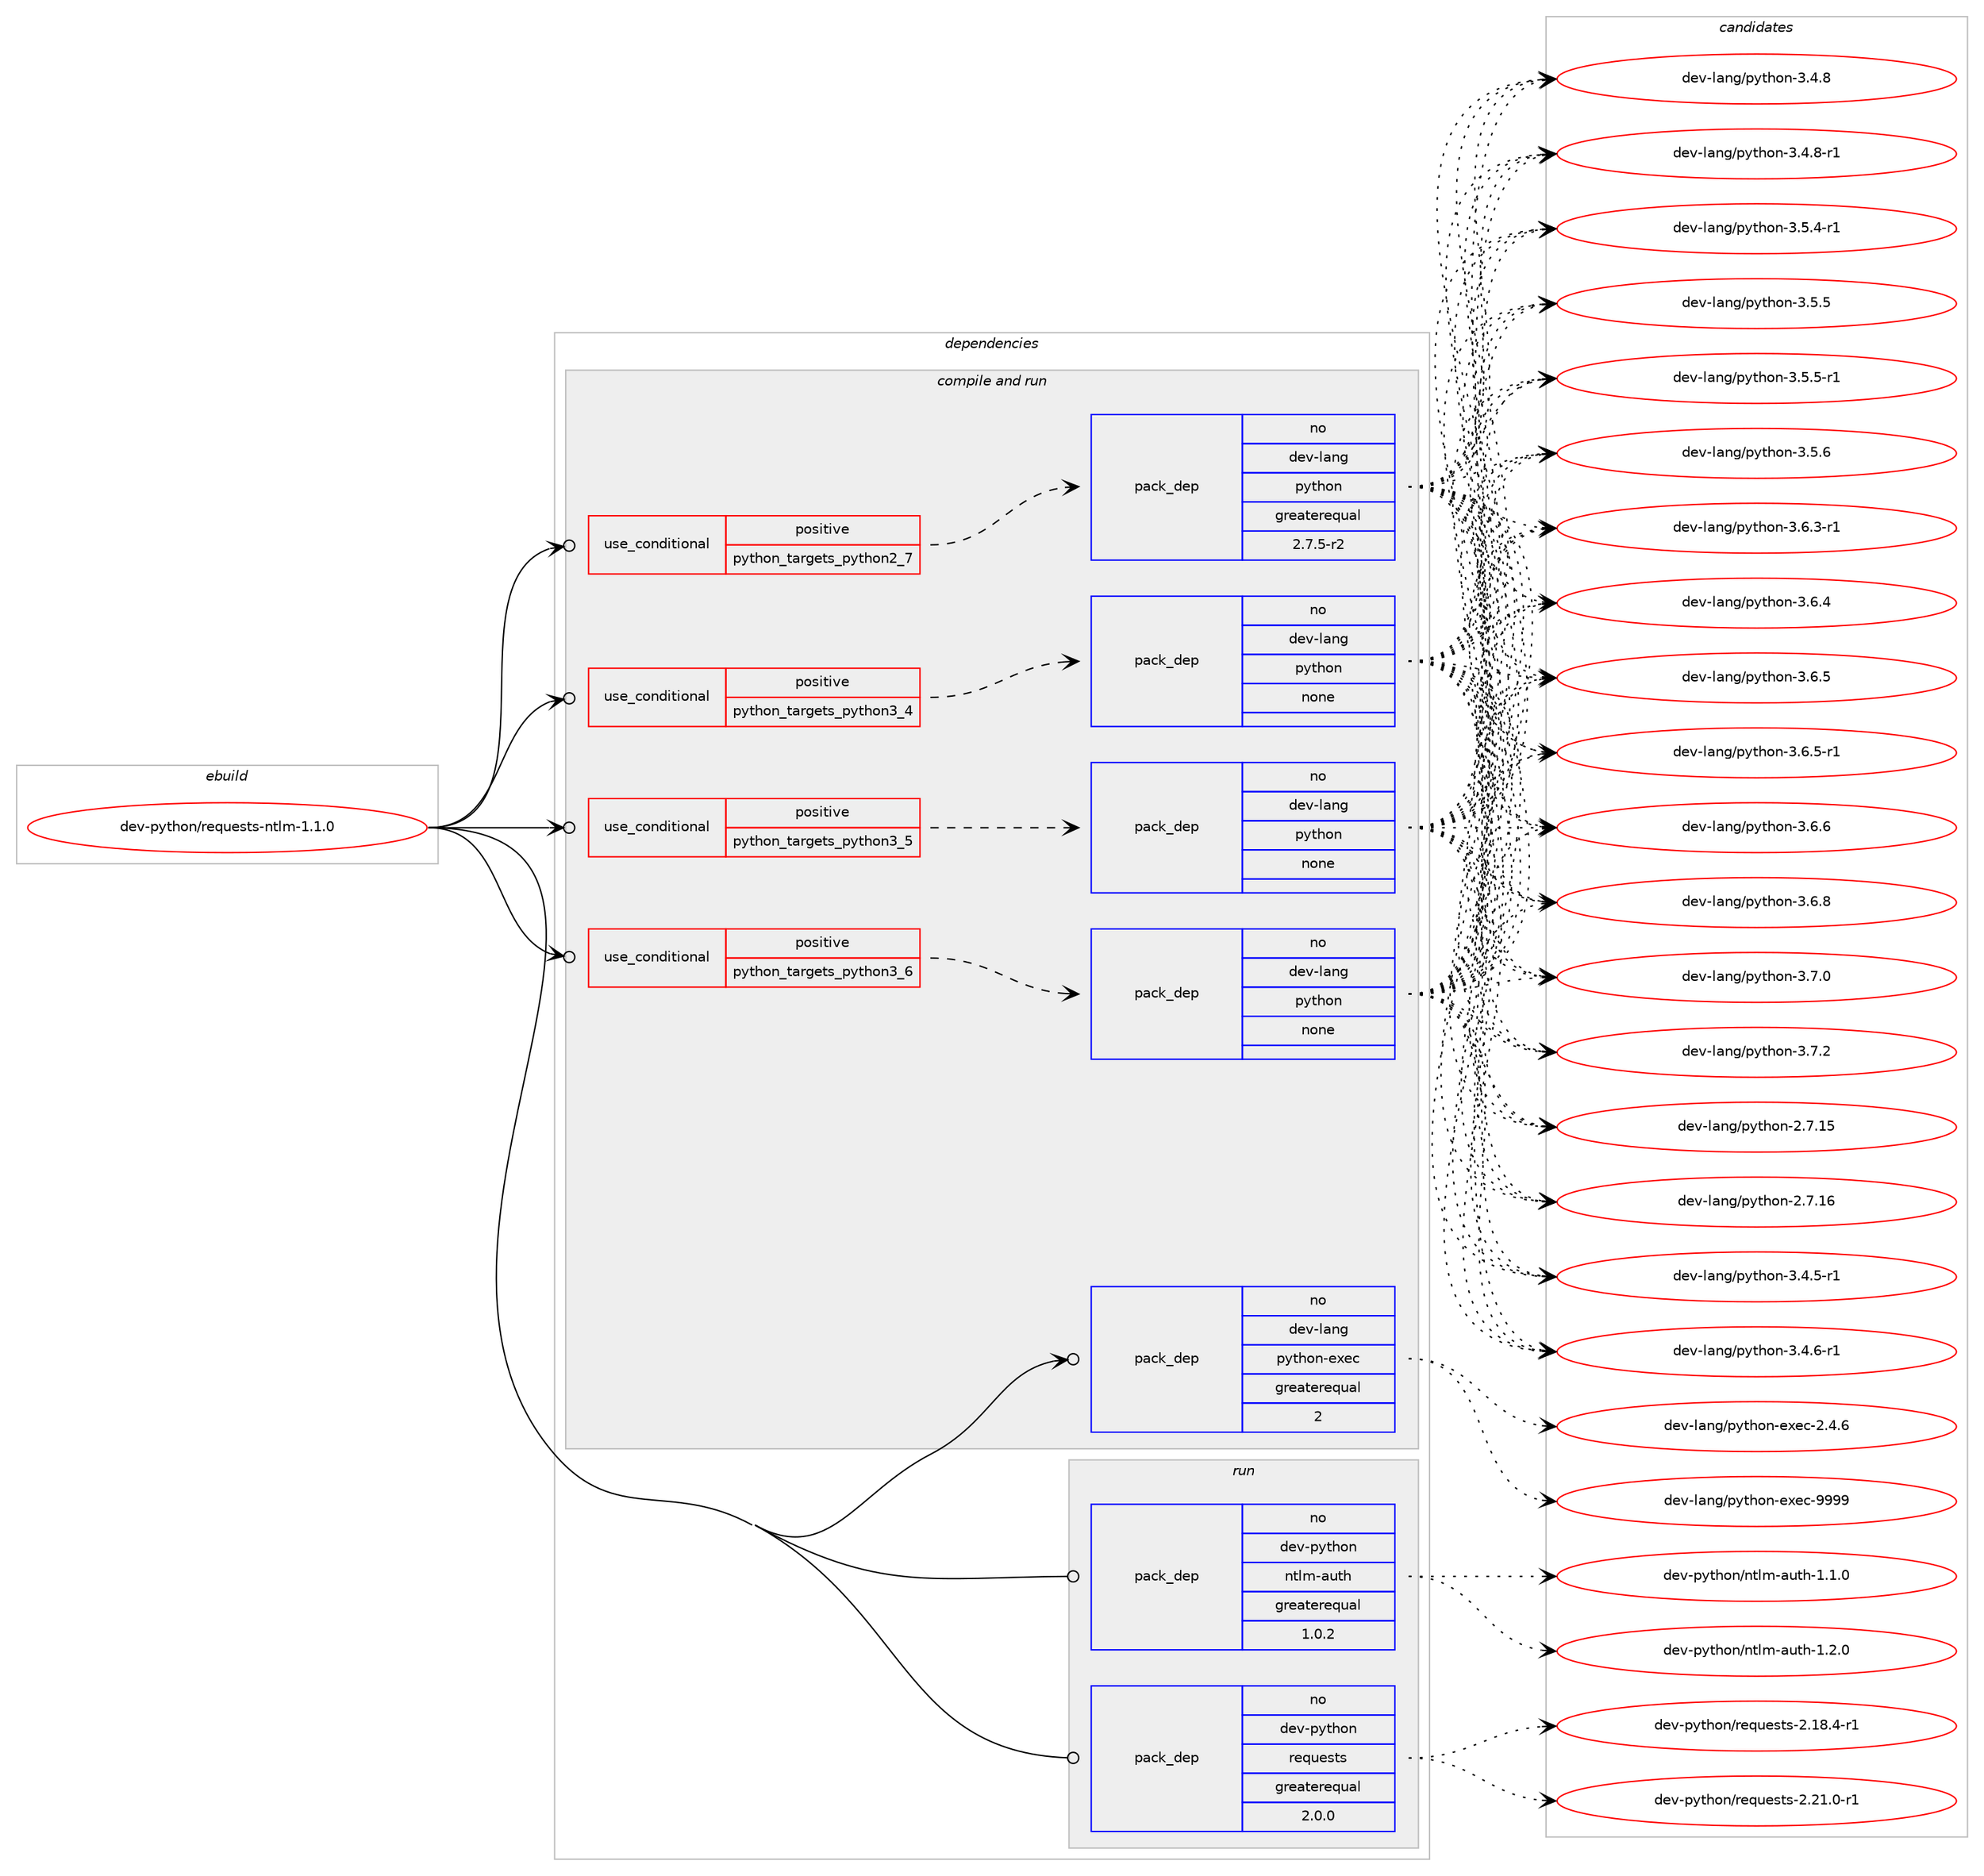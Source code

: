 digraph prolog {

# *************
# Graph options
# *************

newrank=true;
concentrate=true;
compound=true;
graph [rankdir=LR,fontname=Helvetica,fontsize=10,ranksep=1.5];#, ranksep=2.5, nodesep=0.2];
edge  [arrowhead=vee];
node  [fontname=Helvetica,fontsize=10];

# **********
# The ebuild
# **********

subgraph cluster_leftcol {
color=gray;
rank=same;
label=<<i>ebuild</i>>;
id [label="dev-python/requests-ntlm-1.1.0", color=red, width=4, href="../dev-python/requests-ntlm-1.1.0.svg"];
}

# ****************
# The dependencies
# ****************

subgraph cluster_midcol {
color=gray;
label=<<i>dependencies</i>>;
subgraph cluster_compile {
fillcolor="#eeeeee";
style=filled;
label=<<i>compile</i>>;
}
subgraph cluster_compileandrun {
fillcolor="#eeeeee";
style=filled;
label=<<i>compile and run</i>>;
subgraph cond383830 {
dependency1439053 [label=<<TABLE BORDER="0" CELLBORDER="1" CELLSPACING="0" CELLPADDING="4"><TR><TD ROWSPAN="3" CELLPADDING="10">use_conditional</TD></TR><TR><TD>positive</TD></TR><TR><TD>python_targets_python2_7</TD></TR></TABLE>>, shape=none, color=red];
subgraph pack1031861 {
dependency1439054 [label=<<TABLE BORDER="0" CELLBORDER="1" CELLSPACING="0" CELLPADDING="4" WIDTH="220"><TR><TD ROWSPAN="6" CELLPADDING="30">pack_dep</TD></TR><TR><TD WIDTH="110">no</TD></TR><TR><TD>dev-lang</TD></TR><TR><TD>python</TD></TR><TR><TD>greaterequal</TD></TR><TR><TD>2.7.5-r2</TD></TR></TABLE>>, shape=none, color=blue];
}
dependency1439053:e -> dependency1439054:w [weight=20,style="dashed",arrowhead="vee"];
}
id:e -> dependency1439053:w [weight=20,style="solid",arrowhead="odotvee"];
subgraph cond383831 {
dependency1439055 [label=<<TABLE BORDER="0" CELLBORDER="1" CELLSPACING="0" CELLPADDING="4"><TR><TD ROWSPAN="3" CELLPADDING="10">use_conditional</TD></TR><TR><TD>positive</TD></TR><TR><TD>python_targets_python3_4</TD></TR></TABLE>>, shape=none, color=red];
subgraph pack1031862 {
dependency1439056 [label=<<TABLE BORDER="0" CELLBORDER="1" CELLSPACING="0" CELLPADDING="4" WIDTH="220"><TR><TD ROWSPAN="6" CELLPADDING="30">pack_dep</TD></TR><TR><TD WIDTH="110">no</TD></TR><TR><TD>dev-lang</TD></TR><TR><TD>python</TD></TR><TR><TD>none</TD></TR><TR><TD></TD></TR></TABLE>>, shape=none, color=blue];
}
dependency1439055:e -> dependency1439056:w [weight=20,style="dashed",arrowhead="vee"];
}
id:e -> dependency1439055:w [weight=20,style="solid",arrowhead="odotvee"];
subgraph cond383832 {
dependency1439057 [label=<<TABLE BORDER="0" CELLBORDER="1" CELLSPACING="0" CELLPADDING="4"><TR><TD ROWSPAN="3" CELLPADDING="10">use_conditional</TD></TR><TR><TD>positive</TD></TR><TR><TD>python_targets_python3_5</TD></TR></TABLE>>, shape=none, color=red];
subgraph pack1031863 {
dependency1439058 [label=<<TABLE BORDER="0" CELLBORDER="1" CELLSPACING="0" CELLPADDING="4" WIDTH="220"><TR><TD ROWSPAN="6" CELLPADDING="30">pack_dep</TD></TR><TR><TD WIDTH="110">no</TD></TR><TR><TD>dev-lang</TD></TR><TR><TD>python</TD></TR><TR><TD>none</TD></TR><TR><TD></TD></TR></TABLE>>, shape=none, color=blue];
}
dependency1439057:e -> dependency1439058:w [weight=20,style="dashed",arrowhead="vee"];
}
id:e -> dependency1439057:w [weight=20,style="solid",arrowhead="odotvee"];
subgraph cond383833 {
dependency1439059 [label=<<TABLE BORDER="0" CELLBORDER="1" CELLSPACING="0" CELLPADDING="4"><TR><TD ROWSPAN="3" CELLPADDING="10">use_conditional</TD></TR><TR><TD>positive</TD></TR><TR><TD>python_targets_python3_6</TD></TR></TABLE>>, shape=none, color=red];
subgraph pack1031864 {
dependency1439060 [label=<<TABLE BORDER="0" CELLBORDER="1" CELLSPACING="0" CELLPADDING="4" WIDTH="220"><TR><TD ROWSPAN="6" CELLPADDING="30">pack_dep</TD></TR><TR><TD WIDTH="110">no</TD></TR><TR><TD>dev-lang</TD></TR><TR><TD>python</TD></TR><TR><TD>none</TD></TR><TR><TD></TD></TR></TABLE>>, shape=none, color=blue];
}
dependency1439059:e -> dependency1439060:w [weight=20,style="dashed",arrowhead="vee"];
}
id:e -> dependency1439059:w [weight=20,style="solid",arrowhead="odotvee"];
subgraph pack1031865 {
dependency1439061 [label=<<TABLE BORDER="0" CELLBORDER="1" CELLSPACING="0" CELLPADDING="4" WIDTH="220"><TR><TD ROWSPAN="6" CELLPADDING="30">pack_dep</TD></TR><TR><TD WIDTH="110">no</TD></TR><TR><TD>dev-lang</TD></TR><TR><TD>python-exec</TD></TR><TR><TD>greaterequal</TD></TR><TR><TD>2</TD></TR></TABLE>>, shape=none, color=blue];
}
id:e -> dependency1439061:w [weight=20,style="solid",arrowhead="odotvee"];
}
subgraph cluster_run {
fillcolor="#eeeeee";
style=filled;
label=<<i>run</i>>;
subgraph pack1031866 {
dependency1439062 [label=<<TABLE BORDER="0" CELLBORDER="1" CELLSPACING="0" CELLPADDING="4" WIDTH="220"><TR><TD ROWSPAN="6" CELLPADDING="30">pack_dep</TD></TR><TR><TD WIDTH="110">no</TD></TR><TR><TD>dev-python</TD></TR><TR><TD>ntlm-auth</TD></TR><TR><TD>greaterequal</TD></TR><TR><TD>1.0.2</TD></TR></TABLE>>, shape=none, color=blue];
}
id:e -> dependency1439062:w [weight=20,style="solid",arrowhead="odot"];
subgraph pack1031867 {
dependency1439063 [label=<<TABLE BORDER="0" CELLBORDER="1" CELLSPACING="0" CELLPADDING="4" WIDTH="220"><TR><TD ROWSPAN="6" CELLPADDING="30">pack_dep</TD></TR><TR><TD WIDTH="110">no</TD></TR><TR><TD>dev-python</TD></TR><TR><TD>requests</TD></TR><TR><TD>greaterequal</TD></TR><TR><TD>2.0.0</TD></TR></TABLE>>, shape=none, color=blue];
}
id:e -> dependency1439063:w [weight=20,style="solid",arrowhead="odot"];
}
}

# **************
# The candidates
# **************

subgraph cluster_choices {
rank=same;
color=gray;
label=<<i>candidates</i>>;

subgraph choice1031861 {
color=black;
nodesep=1;
choice10010111845108971101034711212111610411111045504655464953 [label="dev-lang/python-2.7.15", color=red, width=4,href="../dev-lang/python-2.7.15.svg"];
choice10010111845108971101034711212111610411111045504655464954 [label="dev-lang/python-2.7.16", color=red, width=4,href="../dev-lang/python-2.7.16.svg"];
choice1001011184510897110103471121211161041111104551465246534511449 [label="dev-lang/python-3.4.5-r1", color=red, width=4,href="../dev-lang/python-3.4.5-r1.svg"];
choice1001011184510897110103471121211161041111104551465246544511449 [label="dev-lang/python-3.4.6-r1", color=red, width=4,href="../dev-lang/python-3.4.6-r1.svg"];
choice100101118451089711010347112121116104111110455146524656 [label="dev-lang/python-3.4.8", color=red, width=4,href="../dev-lang/python-3.4.8.svg"];
choice1001011184510897110103471121211161041111104551465246564511449 [label="dev-lang/python-3.4.8-r1", color=red, width=4,href="../dev-lang/python-3.4.8-r1.svg"];
choice1001011184510897110103471121211161041111104551465346524511449 [label="dev-lang/python-3.5.4-r1", color=red, width=4,href="../dev-lang/python-3.5.4-r1.svg"];
choice100101118451089711010347112121116104111110455146534653 [label="dev-lang/python-3.5.5", color=red, width=4,href="../dev-lang/python-3.5.5.svg"];
choice1001011184510897110103471121211161041111104551465346534511449 [label="dev-lang/python-3.5.5-r1", color=red, width=4,href="../dev-lang/python-3.5.5-r1.svg"];
choice100101118451089711010347112121116104111110455146534654 [label="dev-lang/python-3.5.6", color=red, width=4,href="../dev-lang/python-3.5.6.svg"];
choice1001011184510897110103471121211161041111104551465446514511449 [label="dev-lang/python-3.6.3-r1", color=red, width=4,href="../dev-lang/python-3.6.3-r1.svg"];
choice100101118451089711010347112121116104111110455146544652 [label="dev-lang/python-3.6.4", color=red, width=4,href="../dev-lang/python-3.6.4.svg"];
choice100101118451089711010347112121116104111110455146544653 [label="dev-lang/python-3.6.5", color=red, width=4,href="../dev-lang/python-3.6.5.svg"];
choice1001011184510897110103471121211161041111104551465446534511449 [label="dev-lang/python-3.6.5-r1", color=red, width=4,href="../dev-lang/python-3.6.5-r1.svg"];
choice100101118451089711010347112121116104111110455146544654 [label="dev-lang/python-3.6.6", color=red, width=4,href="../dev-lang/python-3.6.6.svg"];
choice100101118451089711010347112121116104111110455146544656 [label="dev-lang/python-3.6.8", color=red, width=4,href="../dev-lang/python-3.6.8.svg"];
choice100101118451089711010347112121116104111110455146554648 [label="dev-lang/python-3.7.0", color=red, width=4,href="../dev-lang/python-3.7.0.svg"];
choice100101118451089711010347112121116104111110455146554650 [label="dev-lang/python-3.7.2", color=red, width=4,href="../dev-lang/python-3.7.2.svg"];
dependency1439054:e -> choice10010111845108971101034711212111610411111045504655464953:w [style=dotted,weight="100"];
dependency1439054:e -> choice10010111845108971101034711212111610411111045504655464954:w [style=dotted,weight="100"];
dependency1439054:e -> choice1001011184510897110103471121211161041111104551465246534511449:w [style=dotted,weight="100"];
dependency1439054:e -> choice1001011184510897110103471121211161041111104551465246544511449:w [style=dotted,weight="100"];
dependency1439054:e -> choice100101118451089711010347112121116104111110455146524656:w [style=dotted,weight="100"];
dependency1439054:e -> choice1001011184510897110103471121211161041111104551465246564511449:w [style=dotted,weight="100"];
dependency1439054:e -> choice1001011184510897110103471121211161041111104551465346524511449:w [style=dotted,weight="100"];
dependency1439054:e -> choice100101118451089711010347112121116104111110455146534653:w [style=dotted,weight="100"];
dependency1439054:e -> choice1001011184510897110103471121211161041111104551465346534511449:w [style=dotted,weight="100"];
dependency1439054:e -> choice100101118451089711010347112121116104111110455146534654:w [style=dotted,weight="100"];
dependency1439054:e -> choice1001011184510897110103471121211161041111104551465446514511449:w [style=dotted,weight="100"];
dependency1439054:e -> choice100101118451089711010347112121116104111110455146544652:w [style=dotted,weight="100"];
dependency1439054:e -> choice100101118451089711010347112121116104111110455146544653:w [style=dotted,weight="100"];
dependency1439054:e -> choice1001011184510897110103471121211161041111104551465446534511449:w [style=dotted,weight="100"];
dependency1439054:e -> choice100101118451089711010347112121116104111110455146544654:w [style=dotted,weight="100"];
dependency1439054:e -> choice100101118451089711010347112121116104111110455146544656:w [style=dotted,weight="100"];
dependency1439054:e -> choice100101118451089711010347112121116104111110455146554648:w [style=dotted,weight="100"];
dependency1439054:e -> choice100101118451089711010347112121116104111110455146554650:w [style=dotted,weight="100"];
}
subgraph choice1031862 {
color=black;
nodesep=1;
choice10010111845108971101034711212111610411111045504655464953 [label="dev-lang/python-2.7.15", color=red, width=4,href="../dev-lang/python-2.7.15.svg"];
choice10010111845108971101034711212111610411111045504655464954 [label="dev-lang/python-2.7.16", color=red, width=4,href="../dev-lang/python-2.7.16.svg"];
choice1001011184510897110103471121211161041111104551465246534511449 [label="dev-lang/python-3.4.5-r1", color=red, width=4,href="../dev-lang/python-3.4.5-r1.svg"];
choice1001011184510897110103471121211161041111104551465246544511449 [label="dev-lang/python-3.4.6-r1", color=red, width=4,href="../dev-lang/python-3.4.6-r1.svg"];
choice100101118451089711010347112121116104111110455146524656 [label="dev-lang/python-3.4.8", color=red, width=4,href="../dev-lang/python-3.4.8.svg"];
choice1001011184510897110103471121211161041111104551465246564511449 [label="dev-lang/python-3.4.8-r1", color=red, width=4,href="../dev-lang/python-3.4.8-r1.svg"];
choice1001011184510897110103471121211161041111104551465346524511449 [label="dev-lang/python-3.5.4-r1", color=red, width=4,href="../dev-lang/python-3.5.4-r1.svg"];
choice100101118451089711010347112121116104111110455146534653 [label="dev-lang/python-3.5.5", color=red, width=4,href="../dev-lang/python-3.5.5.svg"];
choice1001011184510897110103471121211161041111104551465346534511449 [label="dev-lang/python-3.5.5-r1", color=red, width=4,href="../dev-lang/python-3.5.5-r1.svg"];
choice100101118451089711010347112121116104111110455146534654 [label="dev-lang/python-3.5.6", color=red, width=4,href="../dev-lang/python-3.5.6.svg"];
choice1001011184510897110103471121211161041111104551465446514511449 [label="dev-lang/python-3.6.3-r1", color=red, width=4,href="../dev-lang/python-3.6.3-r1.svg"];
choice100101118451089711010347112121116104111110455146544652 [label="dev-lang/python-3.6.4", color=red, width=4,href="../dev-lang/python-3.6.4.svg"];
choice100101118451089711010347112121116104111110455146544653 [label="dev-lang/python-3.6.5", color=red, width=4,href="../dev-lang/python-3.6.5.svg"];
choice1001011184510897110103471121211161041111104551465446534511449 [label="dev-lang/python-3.6.5-r1", color=red, width=4,href="../dev-lang/python-3.6.5-r1.svg"];
choice100101118451089711010347112121116104111110455146544654 [label="dev-lang/python-3.6.6", color=red, width=4,href="../dev-lang/python-3.6.6.svg"];
choice100101118451089711010347112121116104111110455146544656 [label="dev-lang/python-3.6.8", color=red, width=4,href="../dev-lang/python-3.6.8.svg"];
choice100101118451089711010347112121116104111110455146554648 [label="dev-lang/python-3.7.0", color=red, width=4,href="../dev-lang/python-3.7.0.svg"];
choice100101118451089711010347112121116104111110455146554650 [label="dev-lang/python-3.7.2", color=red, width=4,href="../dev-lang/python-3.7.2.svg"];
dependency1439056:e -> choice10010111845108971101034711212111610411111045504655464953:w [style=dotted,weight="100"];
dependency1439056:e -> choice10010111845108971101034711212111610411111045504655464954:w [style=dotted,weight="100"];
dependency1439056:e -> choice1001011184510897110103471121211161041111104551465246534511449:w [style=dotted,weight="100"];
dependency1439056:e -> choice1001011184510897110103471121211161041111104551465246544511449:w [style=dotted,weight="100"];
dependency1439056:e -> choice100101118451089711010347112121116104111110455146524656:w [style=dotted,weight="100"];
dependency1439056:e -> choice1001011184510897110103471121211161041111104551465246564511449:w [style=dotted,weight="100"];
dependency1439056:e -> choice1001011184510897110103471121211161041111104551465346524511449:w [style=dotted,weight="100"];
dependency1439056:e -> choice100101118451089711010347112121116104111110455146534653:w [style=dotted,weight="100"];
dependency1439056:e -> choice1001011184510897110103471121211161041111104551465346534511449:w [style=dotted,weight="100"];
dependency1439056:e -> choice100101118451089711010347112121116104111110455146534654:w [style=dotted,weight="100"];
dependency1439056:e -> choice1001011184510897110103471121211161041111104551465446514511449:w [style=dotted,weight="100"];
dependency1439056:e -> choice100101118451089711010347112121116104111110455146544652:w [style=dotted,weight="100"];
dependency1439056:e -> choice100101118451089711010347112121116104111110455146544653:w [style=dotted,weight="100"];
dependency1439056:e -> choice1001011184510897110103471121211161041111104551465446534511449:w [style=dotted,weight="100"];
dependency1439056:e -> choice100101118451089711010347112121116104111110455146544654:w [style=dotted,weight="100"];
dependency1439056:e -> choice100101118451089711010347112121116104111110455146544656:w [style=dotted,weight="100"];
dependency1439056:e -> choice100101118451089711010347112121116104111110455146554648:w [style=dotted,weight="100"];
dependency1439056:e -> choice100101118451089711010347112121116104111110455146554650:w [style=dotted,weight="100"];
}
subgraph choice1031863 {
color=black;
nodesep=1;
choice10010111845108971101034711212111610411111045504655464953 [label="dev-lang/python-2.7.15", color=red, width=4,href="../dev-lang/python-2.7.15.svg"];
choice10010111845108971101034711212111610411111045504655464954 [label="dev-lang/python-2.7.16", color=red, width=4,href="../dev-lang/python-2.7.16.svg"];
choice1001011184510897110103471121211161041111104551465246534511449 [label="dev-lang/python-3.4.5-r1", color=red, width=4,href="../dev-lang/python-3.4.5-r1.svg"];
choice1001011184510897110103471121211161041111104551465246544511449 [label="dev-lang/python-3.4.6-r1", color=red, width=4,href="../dev-lang/python-3.4.6-r1.svg"];
choice100101118451089711010347112121116104111110455146524656 [label="dev-lang/python-3.4.8", color=red, width=4,href="../dev-lang/python-3.4.8.svg"];
choice1001011184510897110103471121211161041111104551465246564511449 [label="dev-lang/python-3.4.8-r1", color=red, width=4,href="../dev-lang/python-3.4.8-r1.svg"];
choice1001011184510897110103471121211161041111104551465346524511449 [label="dev-lang/python-3.5.4-r1", color=red, width=4,href="../dev-lang/python-3.5.4-r1.svg"];
choice100101118451089711010347112121116104111110455146534653 [label="dev-lang/python-3.5.5", color=red, width=4,href="../dev-lang/python-3.5.5.svg"];
choice1001011184510897110103471121211161041111104551465346534511449 [label="dev-lang/python-3.5.5-r1", color=red, width=4,href="../dev-lang/python-3.5.5-r1.svg"];
choice100101118451089711010347112121116104111110455146534654 [label="dev-lang/python-3.5.6", color=red, width=4,href="../dev-lang/python-3.5.6.svg"];
choice1001011184510897110103471121211161041111104551465446514511449 [label="dev-lang/python-3.6.3-r1", color=red, width=4,href="../dev-lang/python-3.6.3-r1.svg"];
choice100101118451089711010347112121116104111110455146544652 [label="dev-lang/python-3.6.4", color=red, width=4,href="../dev-lang/python-3.6.4.svg"];
choice100101118451089711010347112121116104111110455146544653 [label="dev-lang/python-3.6.5", color=red, width=4,href="../dev-lang/python-3.6.5.svg"];
choice1001011184510897110103471121211161041111104551465446534511449 [label="dev-lang/python-3.6.5-r1", color=red, width=4,href="../dev-lang/python-3.6.5-r1.svg"];
choice100101118451089711010347112121116104111110455146544654 [label="dev-lang/python-3.6.6", color=red, width=4,href="../dev-lang/python-3.6.6.svg"];
choice100101118451089711010347112121116104111110455146544656 [label="dev-lang/python-3.6.8", color=red, width=4,href="../dev-lang/python-3.6.8.svg"];
choice100101118451089711010347112121116104111110455146554648 [label="dev-lang/python-3.7.0", color=red, width=4,href="../dev-lang/python-3.7.0.svg"];
choice100101118451089711010347112121116104111110455146554650 [label="dev-lang/python-3.7.2", color=red, width=4,href="../dev-lang/python-3.7.2.svg"];
dependency1439058:e -> choice10010111845108971101034711212111610411111045504655464953:w [style=dotted,weight="100"];
dependency1439058:e -> choice10010111845108971101034711212111610411111045504655464954:w [style=dotted,weight="100"];
dependency1439058:e -> choice1001011184510897110103471121211161041111104551465246534511449:w [style=dotted,weight="100"];
dependency1439058:e -> choice1001011184510897110103471121211161041111104551465246544511449:w [style=dotted,weight="100"];
dependency1439058:e -> choice100101118451089711010347112121116104111110455146524656:w [style=dotted,weight="100"];
dependency1439058:e -> choice1001011184510897110103471121211161041111104551465246564511449:w [style=dotted,weight="100"];
dependency1439058:e -> choice1001011184510897110103471121211161041111104551465346524511449:w [style=dotted,weight="100"];
dependency1439058:e -> choice100101118451089711010347112121116104111110455146534653:w [style=dotted,weight="100"];
dependency1439058:e -> choice1001011184510897110103471121211161041111104551465346534511449:w [style=dotted,weight="100"];
dependency1439058:e -> choice100101118451089711010347112121116104111110455146534654:w [style=dotted,weight="100"];
dependency1439058:e -> choice1001011184510897110103471121211161041111104551465446514511449:w [style=dotted,weight="100"];
dependency1439058:e -> choice100101118451089711010347112121116104111110455146544652:w [style=dotted,weight="100"];
dependency1439058:e -> choice100101118451089711010347112121116104111110455146544653:w [style=dotted,weight="100"];
dependency1439058:e -> choice1001011184510897110103471121211161041111104551465446534511449:w [style=dotted,weight="100"];
dependency1439058:e -> choice100101118451089711010347112121116104111110455146544654:w [style=dotted,weight="100"];
dependency1439058:e -> choice100101118451089711010347112121116104111110455146544656:w [style=dotted,weight="100"];
dependency1439058:e -> choice100101118451089711010347112121116104111110455146554648:w [style=dotted,weight="100"];
dependency1439058:e -> choice100101118451089711010347112121116104111110455146554650:w [style=dotted,weight="100"];
}
subgraph choice1031864 {
color=black;
nodesep=1;
choice10010111845108971101034711212111610411111045504655464953 [label="dev-lang/python-2.7.15", color=red, width=4,href="../dev-lang/python-2.7.15.svg"];
choice10010111845108971101034711212111610411111045504655464954 [label="dev-lang/python-2.7.16", color=red, width=4,href="../dev-lang/python-2.7.16.svg"];
choice1001011184510897110103471121211161041111104551465246534511449 [label="dev-lang/python-3.4.5-r1", color=red, width=4,href="../dev-lang/python-3.4.5-r1.svg"];
choice1001011184510897110103471121211161041111104551465246544511449 [label="dev-lang/python-3.4.6-r1", color=red, width=4,href="../dev-lang/python-3.4.6-r1.svg"];
choice100101118451089711010347112121116104111110455146524656 [label="dev-lang/python-3.4.8", color=red, width=4,href="../dev-lang/python-3.4.8.svg"];
choice1001011184510897110103471121211161041111104551465246564511449 [label="dev-lang/python-3.4.8-r1", color=red, width=4,href="../dev-lang/python-3.4.8-r1.svg"];
choice1001011184510897110103471121211161041111104551465346524511449 [label="dev-lang/python-3.5.4-r1", color=red, width=4,href="../dev-lang/python-3.5.4-r1.svg"];
choice100101118451089711010347112121116104111110455146534653 [label="dev-lang/python-3.5.5", color=red, width=4,href="../dev-lang/python-3.5.5.svg"];
choice1001011184510897110103471121211161041111104551465346534511449 [label="dev-lang/python-3.5.5-r1", color=red, width=4,href="../dev-lang/python-3.5.5-r1.svg"];
choice100101118451089711010347112121116104111110455146534654 [label="dev-lang/python-3.5.6", color=red, width=4,href="../dev-lang/python-3.5.6.svg"];
choice1001011184510897110103471121211161041111104551465446514511449 [label="dev-lang/python-3.6.3-r1", color=red, width=4,href="../dev-lang/python-3.6.3-r1.svg"];
choice100101118451089711010347112121116104111110455146544652 [label="dev-lang/python-3.6.4", color=red, width=4,href="../dev-lang/python-3.6.4.svg"];
choice100101118451089711010347112121116104111110455146544653 [label="dev-lang/python-3.6.5", color=red, width=4,href="../dev-lang/python-3.6.5.svg"];
choice1001011184510897110103471121211161041111104551465446534511449 [label="dev-lang/python-3.6.5-r1", color=red, width=4,href="../dev-lang/python-3.6.5-r1.svg"];
choice100101118451089711010347112121116104111110455146544654 [label="dev-lang/python-3.6.6", color=red, width=4,href="../dev-lang/python-3.6.6.svg"];
choice100101118451089711010347112121116104111110455146544656 [label="dev-lang/python-3.6.8", color=red, width=4,href="../dev-lang/python-3.6.8.svg"];
choice100101118451089711010347112121116104111110455146554648 [label="dev-lang/python-3.7.0", color=red, width=4,href="../dev-lang/python-3.7.0.svg"];
choice100101118451089711010347112121116104111110455146554650 [label="dev-lang/python-3.7.2", color=red, width=4,href="../dev-lang/python-3.7.2.svg"];
dependency1439060:e -> choice10010111845108971101034711212111610411111045504655464953:w [style=dotted,weight="100"];
dependency1439060:e -> choice10010111845108971101034711212111610411111045504655464954:w [style=dotted,weight="100"];
dependency1439060:e -> choice1001011184510897110103471121211161041111104551465246534511449:w [style=dotted,weight="100"];
dependency1439060:e -> choice1001011184510897110103471121211161041111104551465246544511449:w [style=dotted,weight="100"];
dependency1439060:e -> choice100101118451089711010347112121116104111110455146524656:w [style=dotted,weight="100"];
dependency1439060:e -> choice1001011184510897110103471121211161041111104551465246564511449:w [style=dotted,weight="100"];
dependency1439060:e -> choice1001011184510897110103471121211161041111104551465346524511449:w [style=dotted,weight="100"];
dependency1439060:e -> choice100101118451089711010347112121116104111110455146534653:w [style=dotted,weight="100"];
dependency1439060:e -> choice1001011184510897110103471121211161041111104551465346534511449:w [style=dotted,weight="100"];
dependency1439060:e -> choice100101118451089711010347112121116104111110455146534654:w [style=dotted,weight="100"];
dependency1439060:e -> choice1001011184510897110103471121211161041111104551465446514511449:w [style=dotted,weight="100"];
dependency1439060:e -> choice100101118451089711010347112121116104111110455146544652:w [style=dotted,weight="100"];
dependency1439060:e -> choice100101118451089711010347112121116104111110455146544653:w [style=dotted,weight="100"];
dependency1439060:e -> choice1001011184510897110103471121211161041111104551465446534511449:w [style=dotted,weight="100"];
dependency1439060:e -> choice100101118451089711010347112121116104111110455146544654:w [style=dotted,weight="100"];
dependency1439060:e -> choice100101118451089711010347112121116104111110455146544656:w [style=dotted,weight="100"];
dependency1439060:e -> choice100101118451089711010347112121116104111110455146554648:w [style=dotted,weight="100"];
dependency1439060:e -> choice100101118451089711010347112121116104111110455146554650:w [style=dotted,weight="100"];
}
subgraph choice1031865 {
color=black;
nodesep=1;
choice1001011184510897110103471121211161041111104510112010199455046524654 [label="dev-lang/python-exec-2.4.6", color=red, width=4,href="../dev-lang/python-exec-2.4.6.svg"];
choice10010111845108971101034711212111610411111045101120101994557575757 [label="dev-lang/python-exec-9999", color=red, width=4,href="../dev-lang/python-exec-9999.svg"];
dependency1439061:e -> choice1001011184510897110103471121211161041111104510112010199455046524654:w [style=dotted,weight="100"];
dependency1439061:e -> choice10010111845108971101034711212111610411111045101120101994557575757:w [style=dotted,weight="100"];
}
subgraph choice1031866 {
color=black;
nodesep=1;
choice10010111845112121116104111110471101161081094597117116104454946494648 [label="dev-python/ntlm-auth-1.1.0", color=red, width=4,href="../dev-python/ntlm-auth-1.1.0.svg"];
choice10010111845112121116104111110471101161081094597117116104454946504648 [label="dev-python/ntlm-auth-1.2.0", color=red, width=4,href="../dev-python/ntlm-auth-1.2.0.svg"];
dependency1439062:e -> choice10010111845112121116104111110471101161081094597117116104454946494648:w [style=dotted,weight="100"];
dependency1439062:e -> choice10010111845112121116104111110471101161081094597117116104454946504648:w [style=dotted,weight="100"];
}
subgraph choice1031867 {
color=black;
nodesep=1;
choice1001011184511212111610411111047114101113117101115116115455046495646524511449 [label="dev-python/requests-2.18.4-r1", color=red, width=4,href="../dev-python/requests-2.18.4-r1.svg"];
choice1001011184511212111610411111047114101113117101115116115455046504946484511449 [label="dev-python/requests-2.21.0-r1", color=red, width=4,href="../dev-python/requests-2.21.0-r1.svg"];
dependency1439063:e -> choice1001011184511212111610411111047114101113117101115116115455046495646524511449:w [style=dotted,weight="100"];
dependency1439063:e -> choice1001011184511212111610411111047114101113117101115116115455046504946484511449:w [style=dotted,weight="100"];
}
}

}
